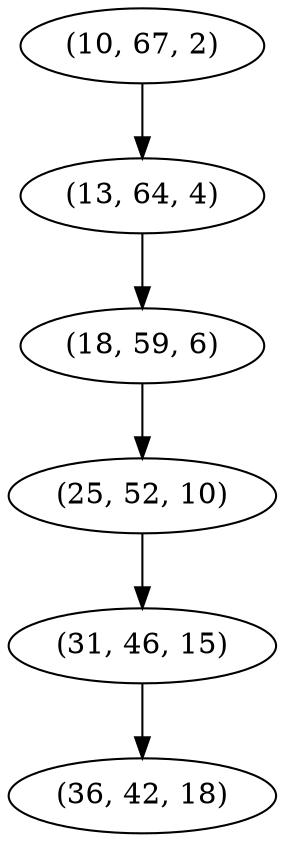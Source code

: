 digraph tree {
    "(10, 67, 2)";
    "(13, 64, 4)";
    "(18, 59, 6)";
    "(25, 52, 10)";
    "(31, 46, 15)";
    "(36, 42, 18)";
    "(10, 67, 2)" -> "(13, 64, 4)";
    "(13, 64, 4)" -> "(18, 59, 6)";
    "(18, 59, 6)" -> "(25, 52, 10)";
    "(25, 52, 10)" -> "(31, 46, 15)";
    "(31, 46, 15)" -> "(36, 42, 18)";
}
